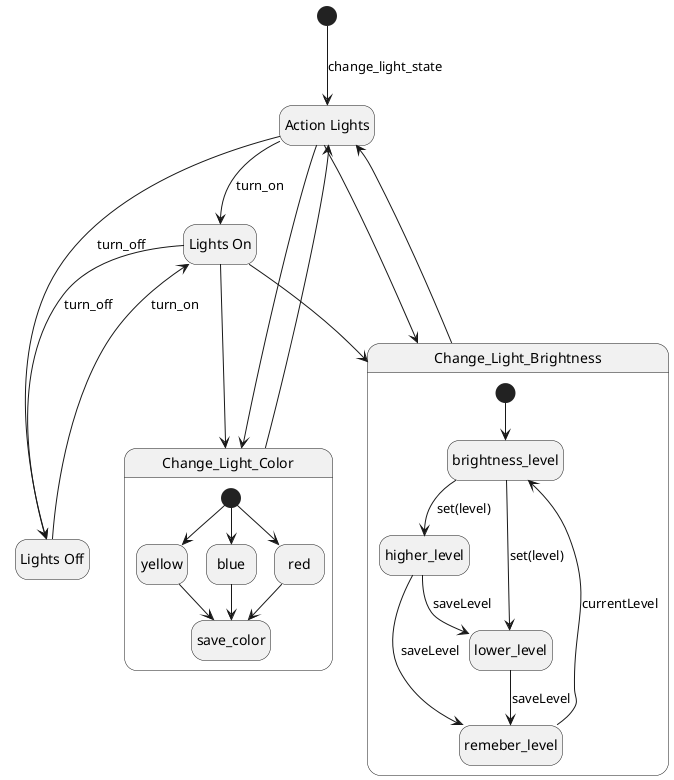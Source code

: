 @startuml
'https://plantuml.com/state-diagram

hide empty description

state "Action Lights" as actionlights
[*] --> actionlights : change_light_state

state "Lights On" as lightson

state "Lights Off" as lightsoff

actionlights --> lightsoff : turn_off
actionlights --> lightson : turn_on

lightson --> lightsoff : turn_off
lightsoff --> lightson : turn_on

state Change_Light_Color {
[*] --> yellow
[*] --> blue
[*] --> red
yellow --> save_color
blue --> save_color
red --> save_color
}

actionlights --> Change_Light_Color
lightson --> Change_Light_Color

Change_Light_Color --> actionlights

state Change_Light_Brightness {
[*] --> brightness_level
brightness_level --> higher_level : set(level)
brightness_level --> lower_level : set(level)
higher_level --> remeber_level : saveLevel
higher_level --> lower_level : saveLevel
lower_level --> remeber_level : saveLevel
remeber_level --> brightness_level : currentLevel
}

actionlights --> Change_Light_Brightness
lightson --> Change_Light_Brightness
Change_Light_Brightness --> actionlights


@enduml